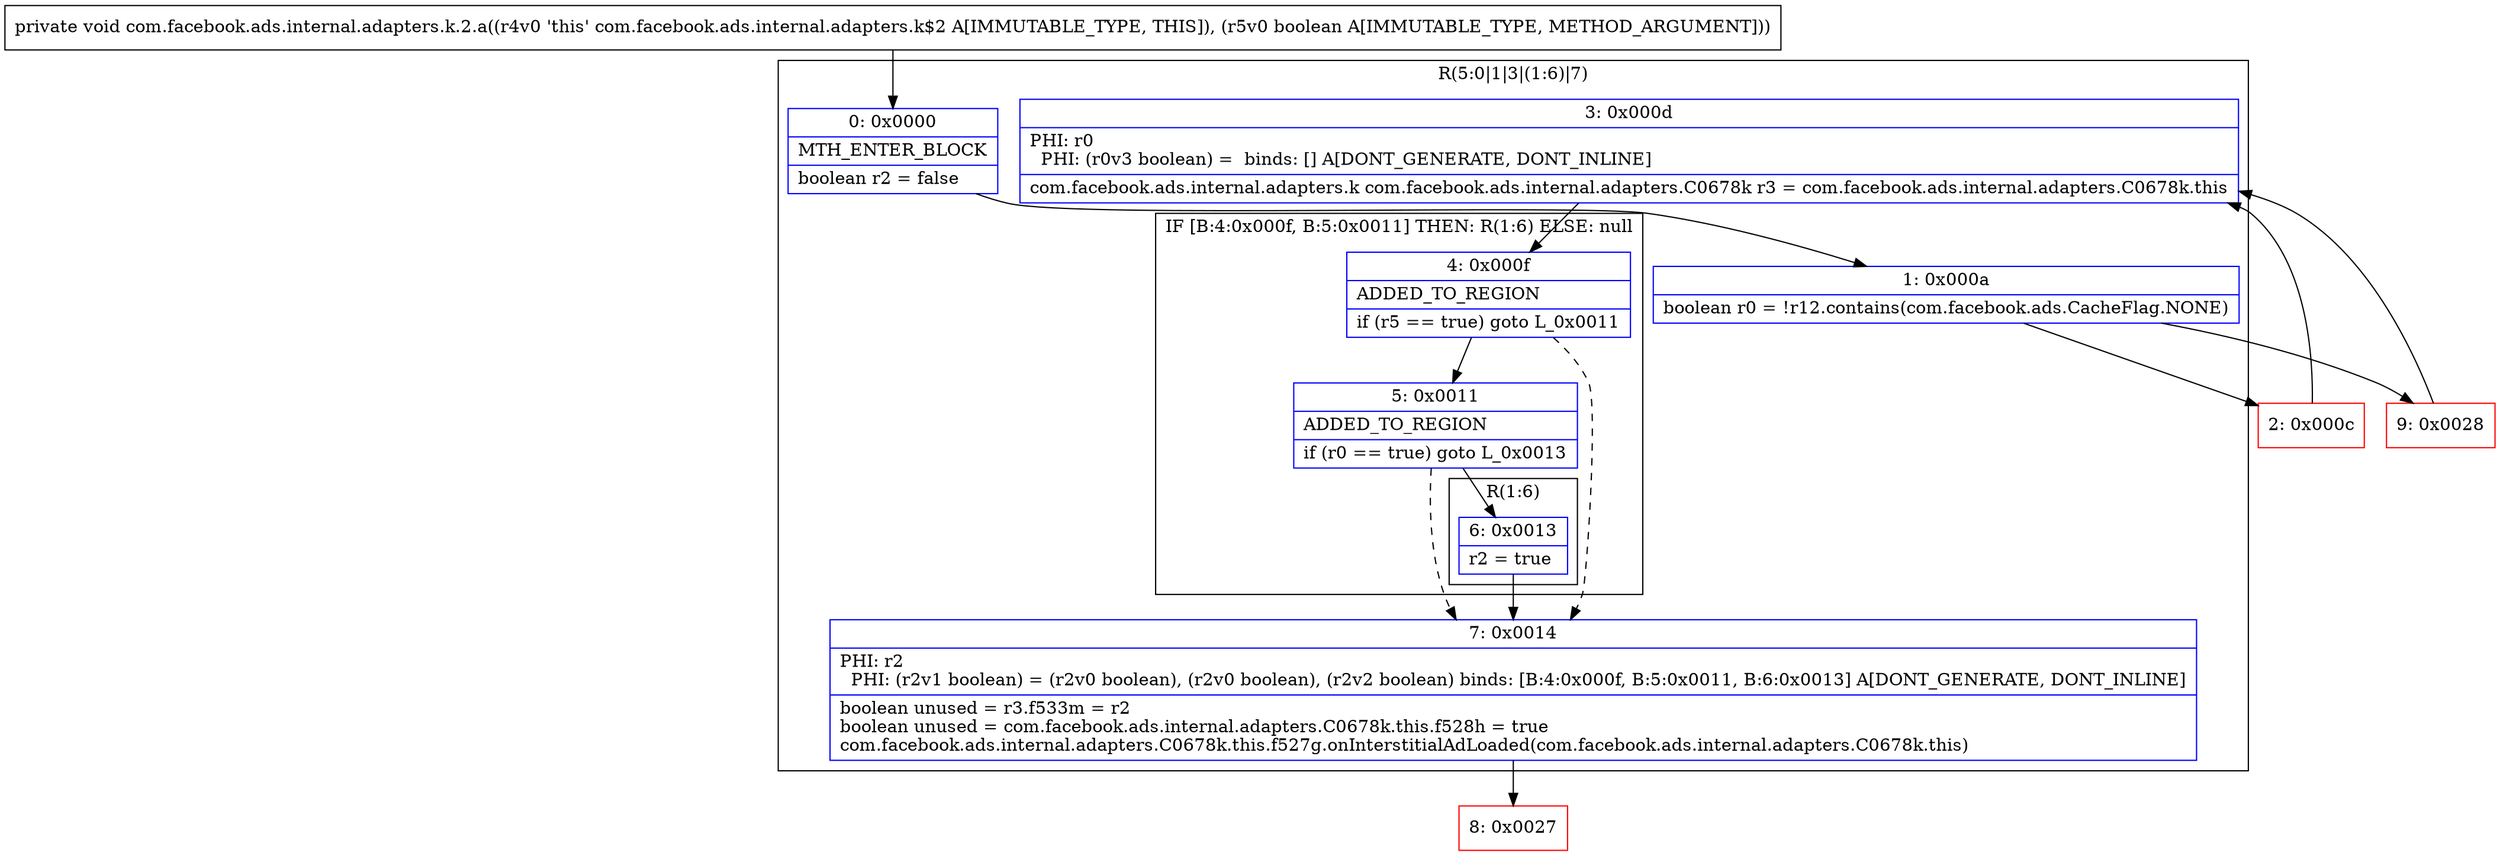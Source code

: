digraph "CFG forcom.facebook.ads.internal.adapters.k.2.a(Z)V" {
subgraph cluster_Region_555713772 {
label = "R(5:0|1|3|(1:6)|7)";
node [shape=record,color=blue];
Node_0 [shape=record,label="{0\:\ 0x0000|MTH_ENTER_BLOCK\l|boolean r2 = false\l}"];
Node_1 [shape=record,label="{1\:\ 0x000a|boolean r0 = !r12.contains(com.facebook.ads.CacheFlag.NONE)\l}"];
Node_3 [shape=record,label="{3\:\ 0x000d|PHI: r0 \l  PHI: (r0v3 boolean) =  binds: [] A[DONT_GENERATE, DONT_INLINE]\l|com.facebook.ads.internal.adapters.k com.facebook.ads.internal.adapters.C0678k r3 = com.facebook.ads.internal.adapters.C0678k.this\l}"];
subgraph cluster_IfRegion_1589162373 {
label = "IF [B:4:0x000f, B:5:0x0011] THEN: R(1:6) ELSE: null";
node [shape=record,color=blue];
Node_4 [shape=record,label="{4\:\ 0x000f|ADDED_TO_REGION\l|if (r5 == true) goto L_0x0011\l}"];
Node_5 [shape=record,label="{5\:\ 0x0011|ADDED_TO_REGION\l|if (r0 == true) goto L_0x0013\l}"];
subgraph cluster_Region_1300879448 {
label = "R(1:6)";
node [shape=record,color=blue];
Node_6 [shape=record,label="{6\:\ 0x0013|r2 = true\l}"];
}
}
Node_7 [shape=record,label="{7\:\ 0x0014|PHI: r2 \l  PHI: (r2v1 boolean) = (r2v0 boolean), (r2v0 boolean), (r2v2 boolean) binds: [B:4:0x000f, B:5:0x0011, B:6:0x0013] A[DONT_GENERATE, DONT_INLINE]\l|boolean unused = r3.f533m = r2\lboolean unused = com.facebook.ads.internal.adapters.C0678k.this.f528h = true\lcom.facebook.ads.internal.adapters.C0678k.this.f527g.onInterstitialAdLoaded(com.facebook.ads.internal.adapters.C0678k.this)\l}"];
}
Node_2 [shape=record,color=red,label="{2\:\ 0x000c}"];
Node_8 [shape=record,color=red,label="{8\:\ 0x0027}"];
Node_9 [shape=record,color=red,label="{9\:\ 0x0028}"];
MethodNode[shape=record,label="{private void com.facebook.ads.internal.adapters.k.2.a((r4v0 'this' com.facebook.ads.internal.adapters.k$2 A[IMMUTABLE_TYPE, THIS]), (r5v0 boolean A[IMMUTABLE_TYPE, METHOD_ARGUMENT])) }"];
MethodNode -> Node_0;
Node_0 -> Node_1;
Node_1 -> Node_2;
Node_1 -> Node_9;
Node_3 -> Node_4;
Node_4 -> Node_5;
Node_4 -> Node_7[style=dashed];
Node_5 -> Node_6;
Node_5 -> Node_7[style=dashed];
Node_6 -> Node_7;
Node_7 -> Node_8;
Node_2 -> Node_3;
Node_9 -> Node_3;
}

